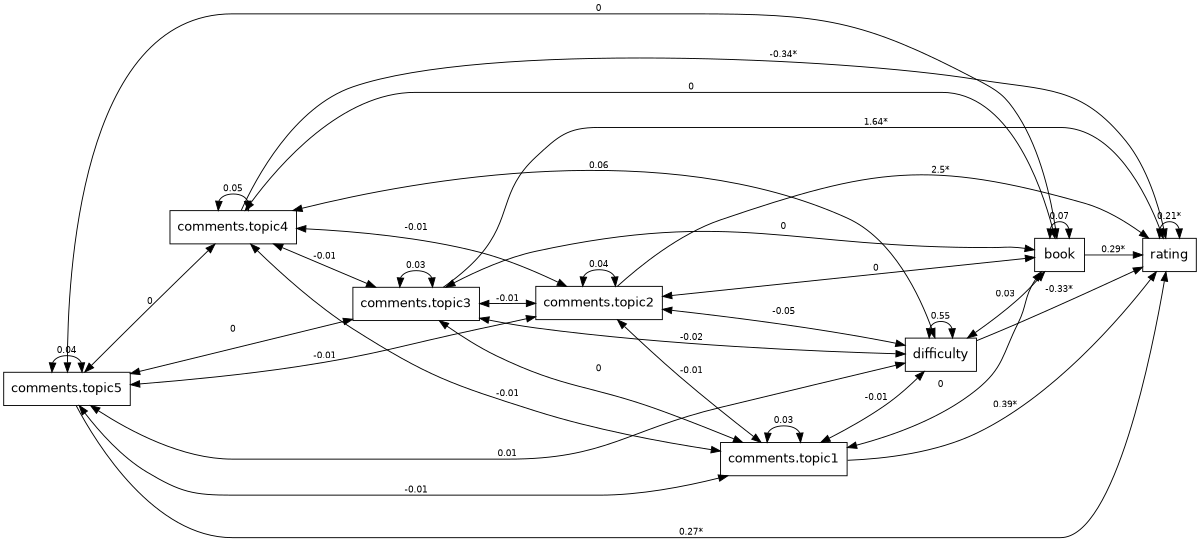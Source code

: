 digraph "pathdiagram" {
  rankdir=LR;
  size="8,8";
  node [fontname="Helvetica" fontsize=14 shape=box];
  edge [fontname="Helvetica" fontsize=10];
  center=1;
  "book" -> "rating" [label="0.29*"];
  "difficulty" -> "rating" [label="-0.33*"];
  "comments.topic1" -> "rating" [label="0.39*"];
  "comments.topic2" -> "rating" [label="2.5*"];
  "comments.topic3" -> "rating" [label="1.64*"];
  "comments.topic4" -> "rating" [label="-0.34*"];
  "comments.topic5" -> "rating" [label="0.27*"];
  "rating" -> "rating" [label="0.21*"  dir=both];
  "book" -> "book" [label="0.07"  dir=both];
  "difficulty" -> "book" [label="0.03"  dir=both];
  "comments.topic1" -> "book" [label="0"  dir=both];
  "comments.topic2" -> "book" [label="0"  dir=both];
  "comments.topic3" -> "book" [label="0"  dir=both];
  "comments.topic4" -> "book" [label="0"  dir=both];
  "comments.topic5" -> "book" [label="0"  dir=both];
  "difficulty" -> "difficulty" [label="0.55"  dir=both];
  "comments.topic1" -> "difficulty" [label="-0.01"  dir=both];
  "comments.topic2" -> "difficulty" [label="-0.05"  dir=both];
  "comments.topic3" -> "difficulty" [label="-0.02"  dir=both];
  "comments.topic4" -> "difficulty" [label="0.06"  dir=both];
  "comments.topic5" -> "difficulty" [label="0.01"  dir=both];
  "comments.topic1" -> "comments.topic1" [label="0.03"  dir=both];
  "comments.topic2" -> "comments.topic1" [label="-0.01"  dir=both];
  "comments.topic3" -> "comments.topic1" [label="0"  dir=both];
  "comments.topic4" -> "comments.topic1" [label="-0.01"  dir=both];
  "comments.topic5" -> "comments.topic1" [label="-0.01"  dir=both];
  "comments.topic2" -> "comments.topic2" [label="0.04"  dir=both];
  "comments.topic3" -> "comments.topic2" [label="-0.01"  dir=both];
  "comments.topic4" -> "comments.topic2" [label="-0.01"  dir=both];
  "comments.topic5" -> "comments.topic2" [label="-0.01"  dir=both];
  "comments.topic3" -> "comments.topic3" [label="0.03"  dir=both];
  "comments.topic4" -> "comments.topic3" [label="-0.01"  dir=both];
  "comments.topic5" -> "comments.topic3" [label="0"  dir=both];
  "comments.topic4" -> "comments.topic4" [label="0.05"  dir=both];
  "comments.topic5" -> "comments.topic4" [label="0"  dir=both];
  "comments.topic5" -> "comments.topic5" [label="0.04"  dir=both];
}
